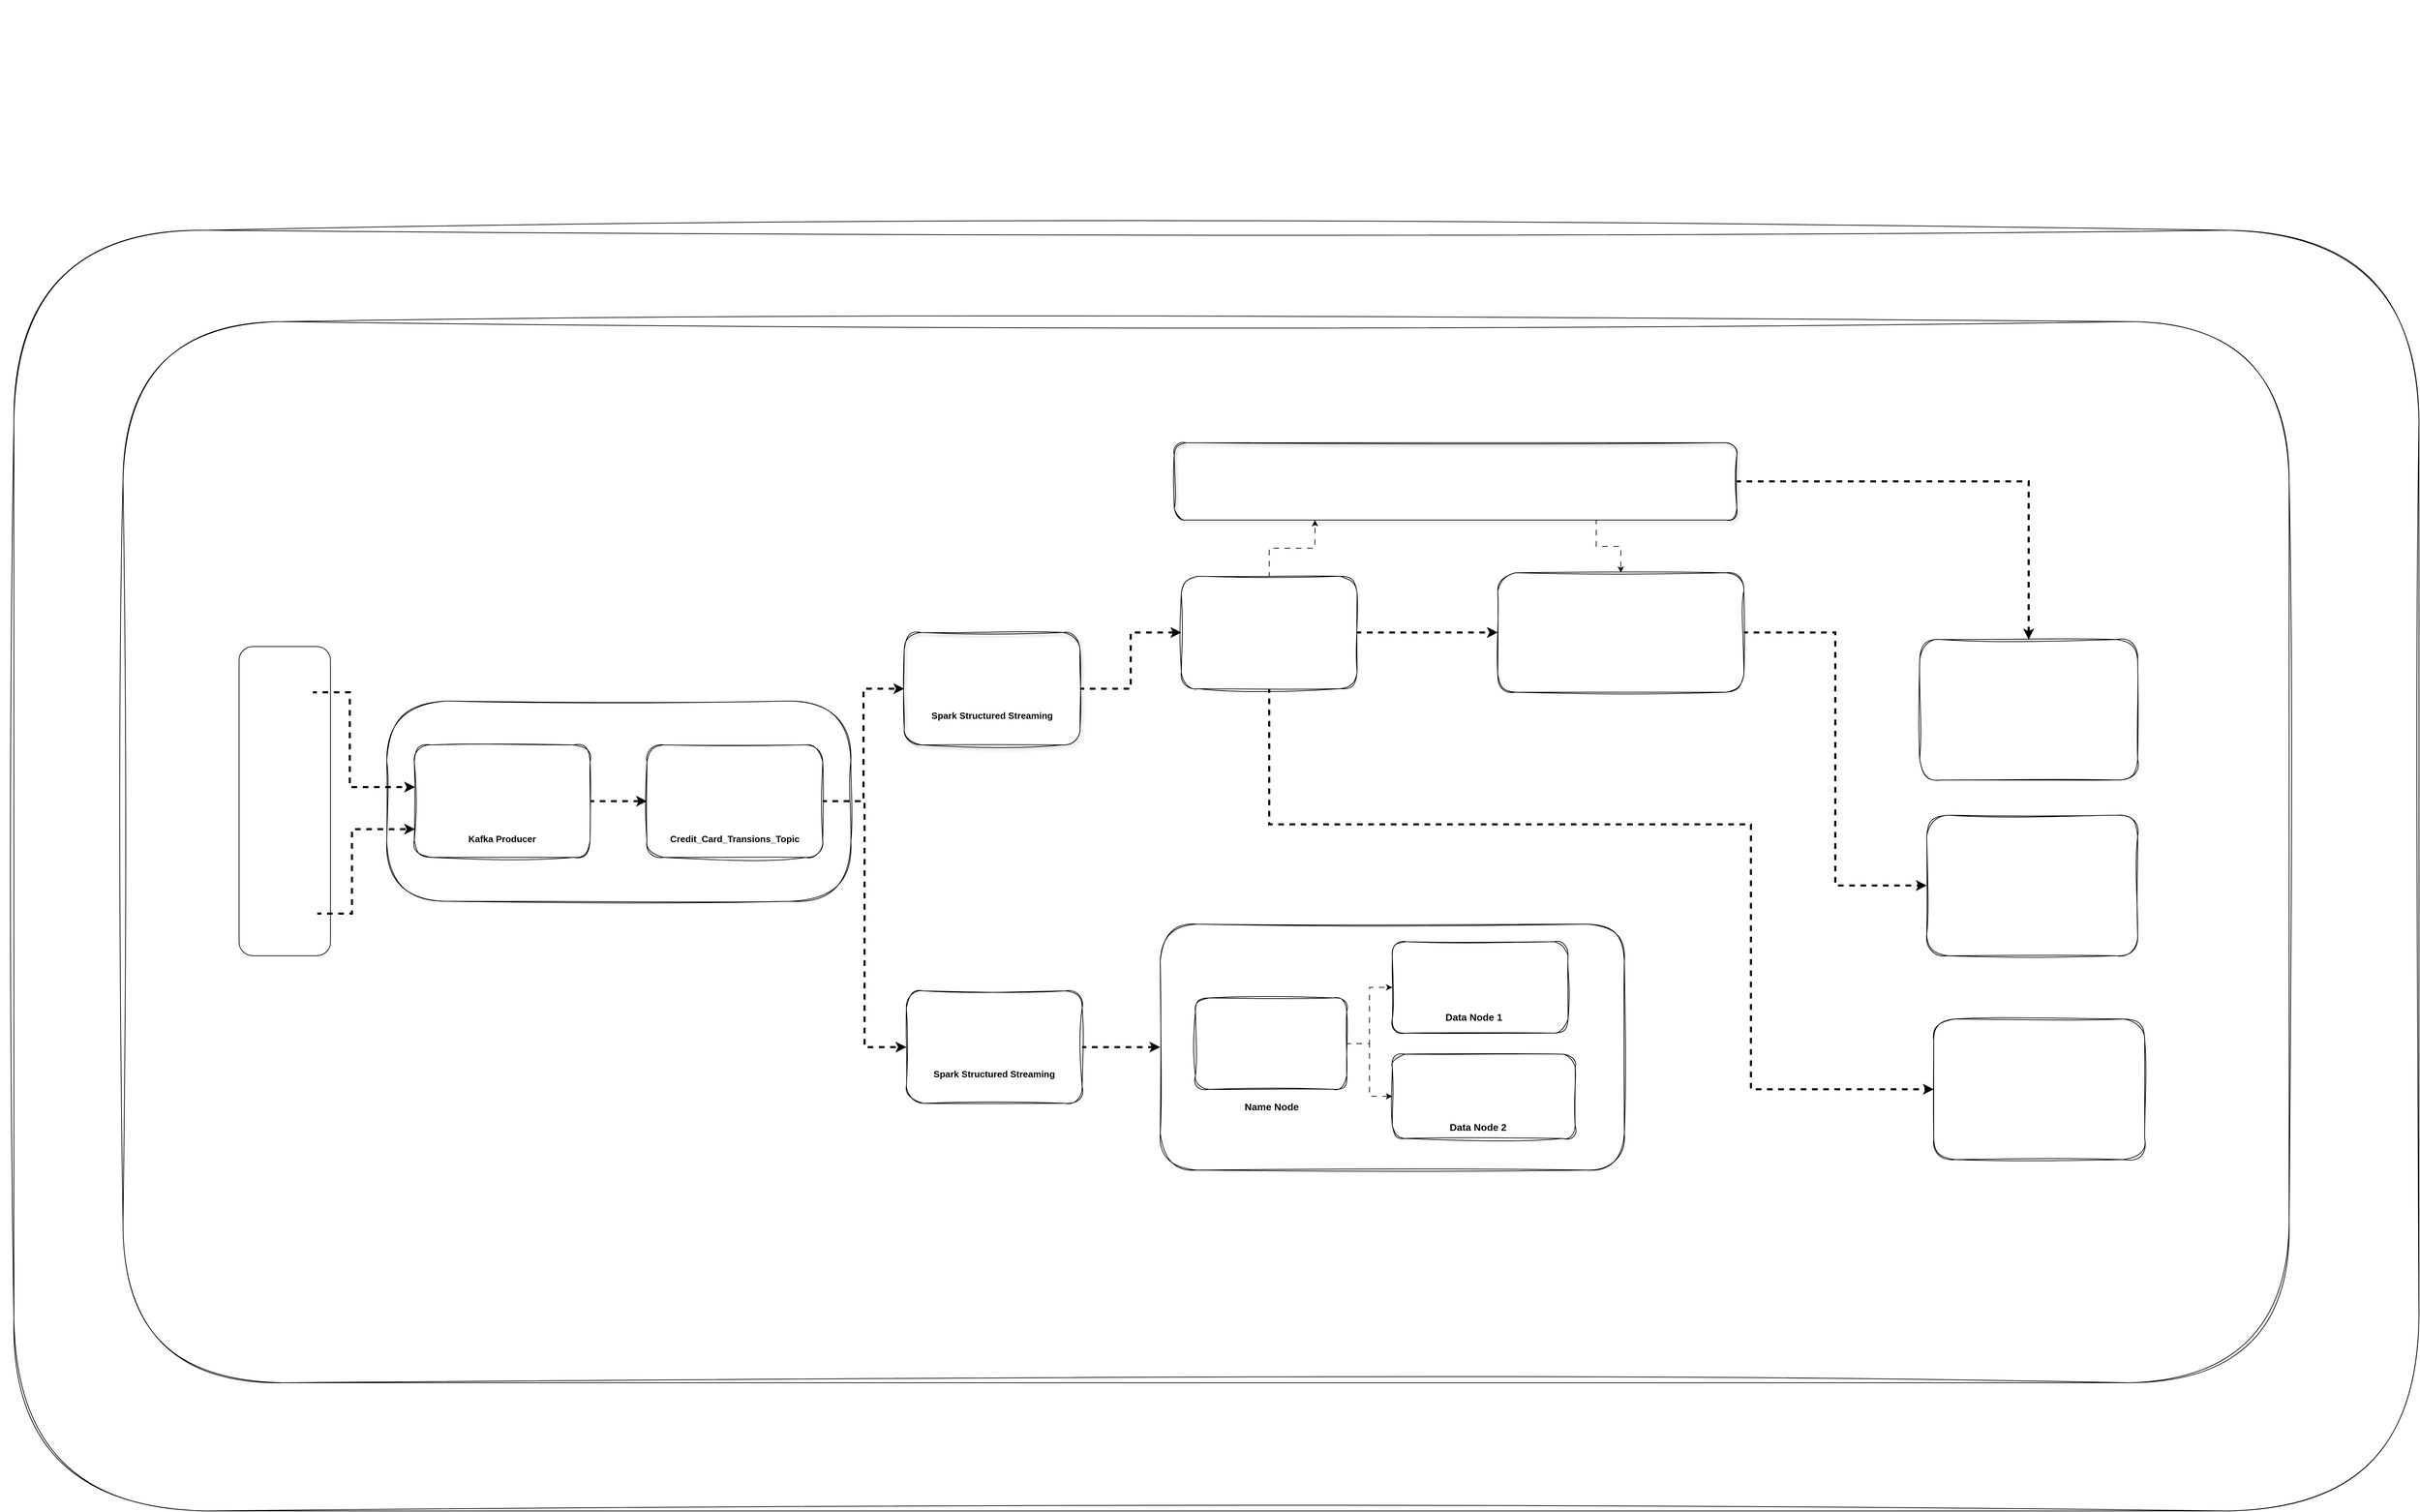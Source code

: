 <mxfile version="24.7.17">
  <diagram name="Page-1" id="LfsDnY6Bl6Zb3LHkaW1e">
    <mxGraphModel dx="5448" dy="3612" grid="0" gridSize="10" guides="1" tooltips="1" connect="1" arrows="1" fold="1" page="0" pageScale="1" pageWidth="850" pageHeight="1100" math="0" shadow="0">
      <root>
        <mxCell id="0" />
        <mxCell id="1" parent="0" />
        <mxCell id="kcarH5I2NXuh7Zedb2XX-18" value="" style="group" parent="1" vertex="1" connectable="0">
          <mxGeometry x="339.14" y="450" width="250" height="160.0" as="geometry" />
        </mxCell>
        <mxCell id="kcarH5I2NXuh7Zedb2XX-12" value="Kafka Producer" style="shape=image;verticalLabelPosition=bottom;labelBackgroundColor=default;verticalAlign=top;aspect=fixed;imageAspect=0;image=https://static-00.iconduck.com/assets.00/kafka-icon-2048x935-cvu4503l.png;fontSize=13;fontStyle=1" parent="kcarH5I2NXuh7Zedb2XX-18" vertex="1">
          <mxGeometry x="38.35" y="40.44" width="173.29" height="79.13" as="geometry" />
        </mxCell>
        <mxCell id="kcarH5I2NXuh7Zedb2XX-17" value="" style="rounded=1;whiteSpace=wrap;html=1;fillColor=none;sketch=1;curveFitting=1;jiggle=2;" parent="kcarH5I2NXuh7Zedb2XX-18" vertex="1">
          <mxGeometry width="250" height="160" as="geometry" />
        </mxCell>
        <mxCell id="kcarH5I2NXuh7Zedb2XX-19" value="" style="group" parent="1" vertex="1" connectable="0">
          <mxGeometry x="670" y="450" width="300" height="225.01" as="geometry" />
        </mxCell>
        <mxCell id="kcarH5I2NXuh7Zedb2XX-13" value="" style="rounded=1;whiteSpace=wrap;html=1;fillColor=none;sketch=1;curveFitting=1;jiggle=2;" parent="kcarH5I2NXuh7Zedb2XX-19" vertex="1">
          <mxGeometry width="250" height="160" as="geometry" />
        </mxCell>
        <mxCell id="kcarH5I2NXuh7Zedb2XX-3" value="Credit_Card_Transions_Topic" style="shape=image;verticalLabelPosition=bottom;labelBackgroundColor=default;verticalAlign=top;aspect=fixed;imageAspect=0;image=https://static-00.iconduck.com/assets.00/kafka-icon-2048x935-cvu4503l.png;fontSize=13;fontStyle=1" parent="kcarH5I2NXuh7Zedb2XX-19" vertex="1">
          <mxGeometry x="38.36" y="40.44" width="173.29" height="79.13" as="geometry" />
        </mxCell>
        <mxCell id="kcarH5I2NXuh7Zedb2XX-36" value="" style="rounded=1;whiteSpace=wrap;html=1;fillColor=none;arcSize=30;sketch=1;curveFitting=1;jiggle=2;" parent="kcarH5I2NXuh7Zedb2XX-19" vertex="1">
          <mxGeometry x="-370" y="-62.5" width="660" height="284.99" as="geometry" />
        </mxCell>
        <mxCell id="kcarH5I2NXuh7Zedb2XX-20" style="edgeStyle=orthogonalEdgeStyle;rounded=0;orthogonalLoop=1;jettySize=auto;html=1;entryX=0;entryY=0.5;entryDx=0;entryDy=0;flowAnimation=1;strokeWidth=3;" parent="1" source="kcarH5I2NXuh7Zedb2XX-17" target="kcarH5I2NXuh7Zedb2XX-13" edge="1">
          <mxGeometry relative="1" as="geometry" />
        </mxCell>
        <mxCell id="kcarH5I2NXuh7Zedb2XX-22" value="" style="group" parent="1" vertex="1" connectable="0">
          <mxGeometry x="1036" y="290" width="250" height="160" as="geometry" />
        </mxCell>
        <mxCell id="kcarH5I2NXuh7Zedb2XX-21" value="" style="rounded=1;whiteSpace=wrap;html=1;fillColor=none;sketch=1;curveFitting=1;jiggle=2;shadow=1;glass=1;" parent="kcarH5I2NXuh7Zedb2XX-22" vertex="1">
          <mxGeometry width="250" height="160" as="geometry" />
        </mxCell>
        <mxCell id="kcarH5I2NXuh7Zedb2XX-9" value="Spark Structured Streaming" style="shape=image;verticalLabelPosition=bottom;labelBackgroundColor=default;verticalAlign=top;aspect=fixed;imageAspect=0;image=https://upload.wikimedia.org/wikipedia/commons/thumb/f/f3/Apache_Spark_logo.svg/512px-Apache_Spark_logo.svg.png;fontSize=13;fontStyle=1" parent="kcarH5I2NXuh7Zedb2XX-22" vertex="1">
          <mxGeometry x="54" y="30.0" width="142" height="73.77" as="geometry" />
        </mxCell>
        <mxCell id="kcarH5I2NXuh7Zedb2XX-23" value="" style="group" parent="1" vertex="1" connectable="0">
          <mxGeometry x="1038.99" y="800" width="250" height="160" as="geometry" />
        </mxCell>
        <mxCell id="_22NV1dZ3HJoFYhtjVRD-34" style="edgeStyle=orthogonalEdgeStyle;rounded=0;orthogonalLoop=1;jettySize=auto;html=1;flowAnimation=1;strokeWidth=3;" parent="kcarH5I2NXuh7Zedb2XX-23" source="kcarH5I2NXuh7Zedb2XX-24" edge="1">
          <mxGeometry relative="1" as="geometry">
            <mxPoint x="361.01" y="80" as="targetPoint" />
          </mxGeometry>
        </mxCell>
        <mxCell id="kcarH5I2NXuh7Zedb2XX-24" value="" style="rounded=1;whiteSpace=wrap;html=1;fillColor=none;sketch=1;curveFitting=1;jiggle=2;" parent="kcarH5I2NXuh7Zedb2XX-23" vertex="1">
          <mxGeometry width="250" height="160" as="geometry" />
        </mxCell>
        <mxCell id="kcarH5I2NXuh7Zedb2XX-25" value="Spark Structured Streaming" style="shape=image;verticalLabelPosition=bottom;labelBackgroundColor=default;verticalAlign=top;aspect=fixed;imageAspect=0;image=https://upload.wikimedia.org/wikipedia/commons/thumb/f/f3/Apache_Spark_logo.svg/512px-Apache_Spark_logo.svg.png;fontSize=13;fontStyle=1" parent="kcarH5I2NXuh7Zedb2XX-23" vertex="1">
          <mxGeometry x="54" y="30.0" width="142" height="73.77" as="geometry" />
        </mxCell>
        <mxCell id="kcarH5I2NXuh7Zedb2XX-30" value="" style="group" parent="1" vertex="1" connectable="0">
          <mxGeometry x="530" y="290" width="220" height="125" as="geometry" />
        </mxCell>
        <mxCell id="kcarH5I2NXuh7Zedb2XX-2" value="" style="shape=image;verticalLabelPosition=bottom;labelBackgroundColor=default;verticalAlign=top;aspect=fixed;imageAspect=0;image=https://blog.medinvention.dev/content/images/2021/02/Apache-ZooKeeper.png;" parent="kcarH5I2NXuh7Zedb2XX-30" vertex="1">
          <mxGeometry x="35.2" y="27.344" width="131.414" height="71.07" as="geometry" />
        </mxCell>
        <mxCell id="kcarH5I2NXuh7Zedb2XX-31" style="edgeStyle=orthogonalEdgeStyle;rounded=0;orthogonalLoop=1;jettySize=auto;html=1;entryX=0;entryY=0.5;entryDx=0;entryDy=0;flowAnimation=1;strokeWidth=3;" parent="1" source="kcarH5I2NXuh7Zedb2XX-13" target="kcarH5I2NXuh7Zedb2XX-21" edge="1">
          <mxGeometry relative="1" as="geometry" />
        </mxCell>
        <mxCell id="kcarH5I2NXuh7Zedb2XX-32" style="edgeStyle=orthogonalEdgeStyle;rounded=0;orthogonalLoop=1;jettySize=auto;html=1;entryX=0;entryY=0.5;entryDx=0;entryDy=0;flowAnimation=1;strokeWidth=3;" parent="1" source="kcarH5I2NXuh7Zedb2XX-13" target="kcarH5I2NXuh7Zedb2XX-24" edge="1">
          <mxGeometry relative="1" as="geometry" />
        </mxCell>
        <mxCell id="kcarH5I2NXuh7Zedb2XX-50" value="" style="group" parent="1" vertex="1" connectable="0">
          <mxGeometry x="90" y="310" width="130" height="440" as="geometry" />
        </mxCell>
        <mxCell id="kcarH5I2NXuh7Zedb2XX-49" value="" style="rounded=1;whiteSpace=wrap;html=1;fillColor=none;" parent="kcarH5I2NXuh7Zedb2XX-50" vertex="1">
          <mxGeometry width="130" height="440" as="geometry" />
        </mxCell>
        <mxCell id="kcarH5I2NXuh7Zedb2XX-45" value="" style="shape=image;verticalLabelPosition=bottom;labelBackgroundColor=default;verticalAlign=top;aspect=fixed;imageAspect=0;image=https://cdn-icons-png.flaticon.com/512/159/159970.png;" parent="kcarH5I2NXuh7Zedb2XX-50" vertex="1">
          <mxGeometry x="25.15" y="25.31" width="79.69" height="79.69" as="geometry" />
        </mxCell>
        <mxCell id="kcarH5I2NXuh7Zedb2XX-46" value="" style="shape=image;verticalLabelPosition=bottom;labelBackgroundColor=default;verticalAlign=top;aspect=fixed;imageAspect=0;image=https://cdn-icons-png.freepik.com/512/8552/8552832.png;" parent="kcarH5I2NXuh7Zedb2XX-50" vertex="1">
          <mxGeometry x="29.03" y="140" width="71.94" height="71.94" as="geometry" />
        </mxCell>
        <mxCell id="kcarH5I2NXuh7Zedb2XX-47" value="" style="shape=image;verticalLabelPosition=bottom;labelBackgroundColor=default;verticalAlign=top;aspect=fixed;imageAspect=0;image=https://cdn-icons-png.freepik.com/512/12877/12877931.png;" parent="kcarH5I2NXuh7Zedb2XX-50" vertex="1">
          <mxGeometry x="26.27" y="242.54" width="77.46" height="77.46" as="geometry" />
        </mxCell>
        <mxCell id="kcarH5I2NXuh7Zedb2XX-48" value="" style="shape=image;verticalLabelPosition=bottom;labelBackgroundColor=default;verticalAlign=top;aspect=fixed;imageAspect=0;image=https://cdn3.iconfinder.com/data/icons/money-glyph-silhouettes-pack/4000/22-05-20-Money-pixel-perfect-icons-glyph-14-512.png;" parent="kcarH5I2NXuh7Zedb2XX-50" vertex="1">
          <mxGeometry x="31.12" y="340" width="80" height="80" as="geometry" />
        </mxCell>
        <mxCell id="kcarH5I2NXuh7Zedb2XX-55" style="edgeStyle=orthogonalEdgeStyle;rounded=0;orthogonalLoop=1;jettySize=auto;html=1;entryX=0.061;entryY=0.43;entryDx=0;entryDy=0;entryPerimeter=0;strokeWidth=3;flowAnimation=1;" parent="1" source="kcarH5I2NXuh7Zedb2XX-45" target="kcarH5I2NXuh7Zedb2XX-36" edge="1">
          <mxGeometry relative="1" as="geometry" />
        </mxCell>
        <mxCell id="kcarH5I2NXuh7Zedb2XX-57" style="edgeStyle=orthogonalEdgeStyle;rounded=0;orthogonalLoop=1;jettySize=auto;html=1;entryX=0.061;entryY=0.64;entryDx=0;entryDy=0;entryPerimeter=0;strokeWidth=3;flowAnimation=1;" parent="1" source="kcarH5I2NXuh7Zedb2XX-48" target="kcarH5I2NXuh7Zedb2XX-36" edge="1">
          <mxGeometry relative="1" as="geometry" />
        </mxCell>
        <mxCell id="kcarH5I2NXuh7Zedb2XX-82" value="" style="group" parent="1" vertex="1" connectable="0">
          <mxGeometry x="1430" y="210" width="250" height="160" as="geometry" />
        </mxCell>
        <mxCell id="kcarH5I2NXuh7Zedb2XX-81" value="" style="rounded=1;whiteSpace=wrap;html=1;fillColor=none;sketch=1;curveFitting=1;jiggle=2;" parent="kcarH5I2NXuh7Zedb2XX-82" vertex="1">
          <mxGeometry width="250" height="160" as="geometry" />
        </mxCell>
        <mxCell id="kcarH5I2NXuh7Zedb2XX-77" value="" style="shape=image;verticalLabelPosition=bottom;labelBackgroundColor=default;verticalAlign=top;aspect=fixed;imageAspect=0;image=https://www.qalamcode.com/wp-content/uploads/2024/11/PostgreSQL.png;" parent="kcarH5I2NXuh7Zedb2XX-82" vertex="1">
          <mxGeometry x="60" y="10" width="139.74" height="140" as="geometry" />
        </mxCell>
        <mxCell id="kcarH5I2NXuh7Zedb2XX-88" value="" style="group" parent="1" vertex="1" connectable="0">
          <mxGeometry x="1880" y="205" width="350" height="170" as="geometry" />
        </mxCell>
        <mxCell id="kcarH5I2NXuh7Zedb2XX-78" value="" style="shape=image;verticalLabelPosition=bottom;labelBackgroundColor=default;verticalAlign=top;aspect=fixed;imageAspect=0;image=https://upload.wikimedia.org/wikipedia/commons/thumb/f/ff/Snowflake_Logo.svg/2560px-Snowflake_Logo.svg.png;" parent="kcarH5I2NXuh7Zedb2XX-88" vertex="1">
          <mxGeometry x="28.65" y="55" width="292.69" height="70" as="geometry" />
        </mxCell>
        <mxCell id="kcarH5I2NXuh7Zedb2XX-87" value="" style="rounded=1;whiteSpace=wrap;html=1;fillColor=none;sketch=1;curveFitting=1;jiggle=2;" parent="kcarH5I2NXuh7Zedb2XX-88" vertex="1">
          <mxGeometry width="350" height="170" as="geometry" />
        </mxCell>
        <mxCell id="kcarH5I2NXuh7Zedb2XX-92" style="edgeStyle=orthogonalEdgeStyle;rounded=0;orthogonalLoop=1;jettySize=auto;html=1;entryX=0;entryY=0.5;entryDx=0;entryDy=0;strokeWidth=3;flowAnimation=1;" parent="1" source="kcarH5I2NXuh7Zedb2XX-21" target="kcarH5I2NXuh7Zedb2XX-81" edge="1">
          <mxGeometry relative="1" as="geometry" />
        </mxCell>
        <mxCell id="kcarH5I2NXuh7Zedb2XX-94" value="" style="group" parent="1" vertex="1" connectable="0">
          <mxGeometry x="2490" y="550" width="300" height="200" as="geometry" />
        </mxCell>
        <mxCell id="kcarH5I2NXuh7Zedb2XX-93" value="" style="rounded=1;whiteSpace=wrap;html=1;fillColor=none;sketch=1;curveFitting=1;jiggle=2;" parent="kcarH5I2NXuh7Zedb2XX-94" vertex="1">
          <mxGeometry width="300" height="200" as="geometry" />
        </mxCell>
        <mxCell id="kcarH5I2NXuh7Zedb2XX-80" value="" style="shape=image;verticalLabelPosition=bottom;labelBackgroundColor=default;verticalAlign=top;aspect=fixed;imageAspect=0;image=https://logos-world.net/wp-content/uploads/2022/02/Microsoft-Power-BI-Symbol.png;" parent="kcarH5I2NXuh7Zedb2XX-94" vertex="1">
          <mxGeometry x="39.67" y="32.93" width="220.66" height="124.13" as="geometry" />
        </mxCell>
        <mxCell id="kcarH5I2NXuh7Zedb2XX-96" value="" style="group" parent="1" vertex="1" connectable="0">
          <mxGeometry x="2500" y="840" width="300" height="200" as="geometry" />
        </mxCell>
        <mxCell id="kcarH5I2NXuh7Zedb2XX-95" value="" style="rounded=1;whiteSpace=wrap;html=1;fillColor=none;sketch=1;curveFitting=1;jiggle=2;" parent="kcarH5I2NXuh7Zedb2XX-96" vertex="1">
          <mxGeometry width="300.0" height="200" as="geometry" />
        </mxCell>
        <mxCell id="kcarH5I2NXuh7Zedb2XX-79" value="" style="shape=image;verticalLabelPosition=bottom;labelBackgroundColor=default;verticalAlign=top;aspect=fixed;imageAspect=0;image=https://www.turbogeek.co.uk/wp-content/uploads/2020/09/1200px-Grafana_logo.svg_.png;" parent="kcarH5I2NXuh7Zedb2XX-96" vertex="1">
          <mxGeometry x="70" y="18.18" width="151.28" height="154.37" as="geometry" />
        </mxCell>
        <mxCell id="_22NV1dZ3HJoFYhtjVRD-33" value="" style="group" parent="1" vertex="1" connectable="0">
          <mxGeometry x="1400" y="705" width="660" height="350" as="geometry" />
        </mxCell>
        <mxCell id="_22NV1dZ3HJoFYhtjVRD-26" value="" style="rounded=1;whiteSpace=wrap;html=1;fillColor=none;sketch=1;curveFitting=1;jiggle=2;" parent="_22NV1dZ3HJoFYhtjVRD-33" vertex="1">
          <mxGeometry width="660" height="350" as="geometry" />
        </mxCell>
        <mxCell id="_22NV1dZ3HJoFYhtjVRD-19" value="" style="group" parent="_22NV1dZ3HJoFYhtjVRD-33" vertex="1" connectable="0">
          <mxGeometry x="330" y="185" width="260" height="120" as="geometry" />
        </mxCell>
        <mxCell id="_22NV1dZ3HJoFYhtjVRD-18" value="" style="rounded=1;whiteSpace=wrap;html=1;fillColor=none;sketch=1;curveFitting=1;jiggle=2;" parent="_22NV1dZ3HJoFYhtjVRD-19" vertex="1">
          <mxGeometry width="260" height="120" as="geometry" />
        </mxCell>
        <mxCell id="_22NV1dZ3HJoFYhtjVRD-16" value="Data Node 2" style="shape=image;verticalLabelPosition=bottom;labelBackgroundColor=default;verticalAlign=top;aspect=fixed;imageAspect=0;image=https://miro.medium.com/v2/resize:fit:640/1*IwREy4zpiSstXRZuGZPl3Q.png;fontStyle=1;fontSize=14;" parent="_22NV1dZ3HJoFYhtjVRD-19" vertex="1">
          <mxGeometry x="27.857" width="188.571" height="88.98" as="geometry" />
        </mxCell>
        <mxCell id="_22NV1dZ3HJoFYhtjVRD-21" value="" style="group" parent="_22NV1dZ3HJoFYhtjVRD-33" vertex="1" connectable="0">
          <mxGeometry x="330" y="25" width="250" height="130" as="geometry" />
        </mxCell>
        <mxCell id="_22NV1dZ3HJoFYhtjVRD-20" value="" style="rounded=1;whiteSpace=wrap;html=1;fillColor=none;sketch=1;curveFitting=1;jiggle=2;" parent="_22NV1dZ3HJoFYhtjVRD-21" vertex="1">
          <mxGeometry width="250" height="130" as="geometry" />
        </mxCell>
        <mxCell id="_22NV1dZ3HJoFYhtjVRD-10" value="Data Node 1" style="shape=image;verticalLabelPosition=bottom;labelBackgroundColor=default;verticalAlign=top;aspect=fixed;imageAspect=0;image=https://miro.medium.com/v2/resize:fit:640/1*IwREy4zpiSstXRZuGZPl3Q.png;fontStyle=1;fontSize=14;" parent="_22NV1dZ3HJoFYhtjVRD-21" vertex="1">
          <mxGeometry x="17.857" width="196.429" height="92.688" as="geometry" />
        </mxCell>
        <mxCell id="_22NV1dZ3HJoFYhtjVRD-23" value="" style="group" parent="_22NV1dZ3HJoFYhtjVRD-33" vertex="1" connectable="0">
          <mxGeometry x="50" y="105" width="215.21" height="140" as="geometry" />
        </mxCell>
        <mxCell id="_22NV1dZ3HJoFYhtjVRD-22" value="" style="rounded=1;whiteSpace=wrap;html=1;fillColor=none;sketch=1;curveFitting=1;jiggle=2;" parent="_22NV1dZ3HJoFYhtjVRD-23" vertex="1">
          <mxGeometry width="215.21" height="130" as="geometry" />
        </mxCell>
        <mxCell id="_22NV1dZ3HJoFYhtjVRD-15" value="Name Node" style="shape=image;verticalLabelPosition=bottom;labelBackgroundColor=default;verticalAlign=top;aspect=fixed;imageAspect=0;image=https://www.xillio.com/hubfs/Connectors/hadoop-logo.png;fontStyle=1;fontSize=14;" parent="_22NV1dZ3HJoFYhtjVRD-23" vertex="1">
          <mxGeometry x="15.21" width="186.67" height="140" as="geometry" />
        </mxCell>
        <mxCell id="_22NV1dZ3HJoFYhtjVRD-28" style="edgeStyle=orthogonalEdgeStyle;rounded=0;orthogonalLoop=1;jettySize=auto;html=1;flowAnimation=1;" parent="_22NV1dZ3HJoFYhtjVRD-33" source="_22NV1dZ3HJoFYhtjVRD-22" target="_22NV1dZ3HJoFYhtjVRD-18" edge="1">
          <mxGeometry relative="1" as="geometry" />
        </mxCell>
        <mxCell id="_22NV1dZ3HJoFYhtjVRD-30" style="edgeStyle=orthogonalEdgeStyle;rounded=0;orthogonalLoop=1;jettySize=auto;html=1;entryX=0;entryY=0.5;entryDx=0;entryDy=0;flowAnimation=1;" parent="_22NV1dZ3HJoFYhtjVRD-33" source="_22NV1dZ3HJoFYhtjVRD-22" target="_22NV1dZ3HJoFYhtjVRD-20" edge="1">
          <mxGeometry relative="1" as="geometry" />
        </mxCell>
        <mxCell id="_22NV1dZ3HJoFYhtjVRD-37" style="edgeStyle=orthogonalEdgeStyle;rounded=0;orthogonalLoop=1;jettySize=auto;html=1;entryX=0;entryY=0.5;entryDx=0;entryDy=0;flowAnimation=1;strokeWidth=3;" parent="1" source="kcarH5I2NXuh7Zedb2XX-81" target="kcarH5I2NXuh7Zedb2XX-87" edge="1">
          <mxGeometry relative="1" as="geometry" />
        </mxCell>
        <mxCell id="_22NV1dZ3HJoFYhtjVRD-38" style="edgeStyle=orthogonalEdgeStyle;rounded=0;orthogonalLoop=1;jettySize=auto;html=1;entryX=0;entryY=0.5;entryDx=0;entryDy=0;flowAnimation=1;strokeWidth=3;" parent="1" source="kcarH5I2NXuh7Zedb2XX-87" target="kcarH5I2NXuh7Zedb2XX-93" edge="1">
          <mxGeometry relative="1" as="geometry" />
        </mxCell>
        <mxCell id="_22NV1dZ3HJoFYhtjVRD-40" style="edgeStyle=orthogonalEdgeStyle;rounded=0;orthogonalLoop=1;jettySize=auto;html=1;entryX=0;entryY=0.5;entryDx=0;entryDy=0;flowAnimation=1;strokeWidth=3;" parent="1" source="kcarH5I2NXuh7Zedb2XX-81" target="kcarH5I2NXuh7Zedb2XX-95" edge="1">
          <mxGeometry relative="1" as="geometry">
            <Array as="points">
              <mxPoint x="1555" y="563" />
              <mxPoint x="2240" y="563" />
              <mxPoint x="2240" y="940" />
            </Array>
          </mxGeometry>
        </mxCell>
        <mxCell id="_22NV1dZ3HJoFYhtjVRD-41" style="edgeStyle=orthogonalEdgeStyle;rounded=0;orthogonalLoop=1;jettySize=auto;html=1;entryX=0.25;entryY=1;entryDx=0;entryDy=0;flowAnimation=1;" parent="1" source="kcarH5I2NXuh7Zedb2XX-81" target="kcarH5I2NXuh7Zedb2XX-90" edge="1">
          <mxGeometry relative="1" as="geometry" />
        </mxCell>
        <mxCell id="_22NV1dZ3HJoFYhtjVRD-42" style="edgeStyle=orthogonalEdgeStyle;rounded=0;orthogonalLoop=1;jettySize=auto;html=1;exitX=0.75;exitY=1;exitDx=0;exitDy=0;entryX=0.5;entryY=0;entryDx=0;entryDy=0;flowAnimation=1;" parent="1" source="kcarH5I2NXuh7Zedb2XX-90" target="kcarH5I2NXuh7Zedb2XX-87" edge="1">
          <mxGeometry relative="1" as="geometry" />
        </mxCell>
        <mxCell id="_LsLc6gDLLsDXWpWu7L5-1" value="" style="group" parent="1" vertex="1" connectable="0">
          <mxGeometry x="1420" y="20" width="800" height="110" as="geometry" />
        </mxCell>
        <mxCell id="kcarH5I2NXuh7Zedb2XX-90" value="" style="rounded=1;whiteSpace=wrap;html=1;fillColor=none;sketch=1;curveFitting=1;jiggle=2;shadow=1;" parent="_LsLc6gDLLsDXWpWu7L5-1" vertex="1">
          <mxGeometry width="800" height="110" as="geometry" />
        </mxCell>
        <mxCell id="kcarH5I2NXuh7Zedb2XX-89" value="" style="shape=image;verticalLabelPosition=bottom;labelBackgroundColor=default;verticalAlign=top;aspect=fixed;imageAspect=0;image=https://upload.wikimedia.org/wikipedia/commons/thumb/d/de/AirflowLogo.png/1200px-AirflowLogo.png;" parent="_LsLc6gDLLsDXWpWu7L5-1" vertex="1">
          <mxGeometry x="289.372" y="12.218" width="221.265" height="85.556" as="geometry" />
        </mxCell>
        <mxCell id="_LsLc6gDLLsDXWpWu7L5-5" value="" style="group" parent="1" vertex="1" connectable="0">
          <mxGeometry x="-250" y="-610" width="3440" height="2150" as="geometry" />
        </mxCell>
        <mxCell id="_22NV1dZ3HJoFYhtjVRD-53" value="" style="group" parent="_LsLc6gDLLsDXWpWu7L5-5" vertex="1" connectable="0">
          <mxGeometry y="100" width="3440" height="2050" as="geometry" />
        </mxCell>
        <mxCell id="kcarH5I2NXuh7Zedb2XX-98" value="" style="rounded=1;whiteSpace=wrap;html=1;fillColor=none;sketch=1;curveFitting=1;jiggle=2;container=0;" parent="_22NV1dZ3HJoFYhtjVRD-53" vertex="1">
          <mxGeometry x="174.915" y="357.66" width="3080.452" height="1510" as="geometry" />
        </mxCell>
        <mxCell id="_22NV1dZ3HJoFYhtjVRD-47" value="" style="rounded=1;whiteSpace=wrap;html=1;fillColor=none;container=0;sketch=1;curveFitting=1;jiggle=2;" parent="_22NV1dZ3HJoFYhtjVRD-53" vertex="1">
          <mxGeometry x="19.77" y="227.66" width="3420.23" height="1822.34" as="geometry" />
        </mxCell>
        <mxCell id="kcarH5I2NXuh7Zedb2XX-4" value="" style="shape=image;verticalLabelPosition=bottom;labelBackgroundColor=default;verticalAlign=top;aspect=fixed;imageAspect=0;image=https://www.pngplay.com/wp-content/uploads/13/Ubuntu-Logo-Transparent-Background.png;container=0;" parent="_22NV1dZ3HJoFYhtjVRD-53" vertex="1">
          <mxGeometry x="204.068" y="1890" width="428.737" height="114.336" as="geometry" />
        </mxCell>
        <mxCell id="kcarH5I2NXuh7Zedb2XX-5" value="" style="shape=image;verticalLabelPosition=bottom;labelBackgroundColor=default;verticalAlign=top;aspect=fixed;imageAspect=0;image=https://imgix.datadoghq.com/img/aws-integrations/amazon_ec2.png;container=0;" parent="_22NV1dZ3HJoFYhtjVRD-53" vertex="1">
          <mxGeometry x="1292.429" y="70" width="587.706" height="375.456" as="geometry" />
        </mxCell>
        <mxCell id="_22NV1dZ3HJoFYhtjVRD-45" value="" style="shape=image;verticalLabelPosition=bottom;labelBackgroundColor=default;verticalAlign=top;aspect=fixed;imageAspect=0;image=https://upload.wikimedia.org/wikipedia/commons/7/79/Docker_%28container_engine%29_logo.png;container=0;" parent="_22NV1dZ3HJoFYhtjVRD-53" vertex="1">
          <mxGeometry x="233.22" y="1610" width="894.487" height="213.785" as="geometry" />
        </mxCell>
        <mxCell id="_CQs1Z3hWOk7bnMP531Z-1" value="" style="shape=image;verticalLabelPosition=bottom;labelBackgroundColor=default;verticalAlign=top;aspect=fixed;imageAspect=0;image=https://static.vecteezy.com/system/resources/previews/024/555/259/large_2x/github-logo-transparent-free-png.png;" parent="_22NV1dZ3HJoFYhtjVRD-53" vertex="1">
          <mxGeometry x="2880" y="350" width="350" height="350" as="geometry" />
        </mxCell>
        <mxCell id="_CQs1Z3hWOk7bnMP531Z-3" value="" style="shape=image;verticalLabelPosition=bottom;labelBackgroundColor=default;verticalAlign=top;aspect=fixed;imageAspect=0;image=https://code.vt.edu/uploads/-/system/project/avatar/4084/jupyter.png;" parent="_22NV1dZ3HJoFYhtjVRD-53" vertex="1">
          <mxGeometry x="1330" y="1050" width="200" height="200" as="geometry" />
        </mxCell>
        <mxCell id="kcarH5I2NXuh7Zedb2XX-6" value="" style="shape=image;verticalLabelPosition=bottom;labelBackgroundColor=default;verticalAlign=top;aspect=fixed;imageAspect=0;image=https://www.pngplay.com/wp-content/uploads/3/Amazon-Web-Services-AWS-Logo-Transparent-PNG.png;rotation=-35;" parent="_22NV1dZ3HJoFYhtjVRD-53" vertex="1">
          <mxGeometry x="3124.15" y="1795.49" width="290.11" height="174.07" as="geometry" />
        </mxCell>
        <mxCell id="_LsLc6gDLLsDXWpWu7L5-9" value="" style="group" parent="1" vertex="1" connectable="0">
          <mxGeometry x="2480" y="300" width="310" height="200" as="geometry" />
        </mxCell>
        <mxCell id="_LsLc6gDLLsDXWpWu7L5-6" value="" style="shape=image;verticalLabelPosition=bottom;labelBackgroundColor=default;verticalAlign=top;aspect=fixed;imageAspect=0;image=https://static.vecteezy.com/system/resources/thumbnails/018/886/508/small/email-line-icon-png.png;" parent="_LsLc6gDLLsDXWpWu7L5-9" vertex="1">
          <mxGeometry x="60" width="200" height="200" as="geometry" />
        </mxCell>
        <mxCell id="_LsLc6gDLLsDXWpWu7L5-8" value="" style="rounded=1;whiteSpace=wrap;html=1;fillColor=none;sketch=1;curveFitting=1;jiggle=2;" parent="_LsLc6gDLLsDXWpWu7L5-9" vertex="1">
          <mxGeometry width="310" height="200" as="geometry" />
        </mxCell>
        <mxCell id="_LsLc6gDLLsDXWpWu7L5-10" style="edgeStyle=orthogonalEdgeStyle;rounded=0;orthogonalLoop=1;jettySize=auto;html=1;flowAnimation=1;entryX=0.5;entryY=0;entryDx=0;entryDy=0;strokeWidth=3;" parent="1" source="kcarH5I2NXuh7Zedb2XX-90" target="_LsLc6gDLLsDXWpWu7L5-8" edge="1">
          <mxGeometry relative="1" as="geometry">
            <mxPoint x="2640" y="310" as="targetPoint" />
          </mxGeometry>
        </mxCell>
      </root>
    </mxGraphModel>
  </diagram>
</mxfile>
